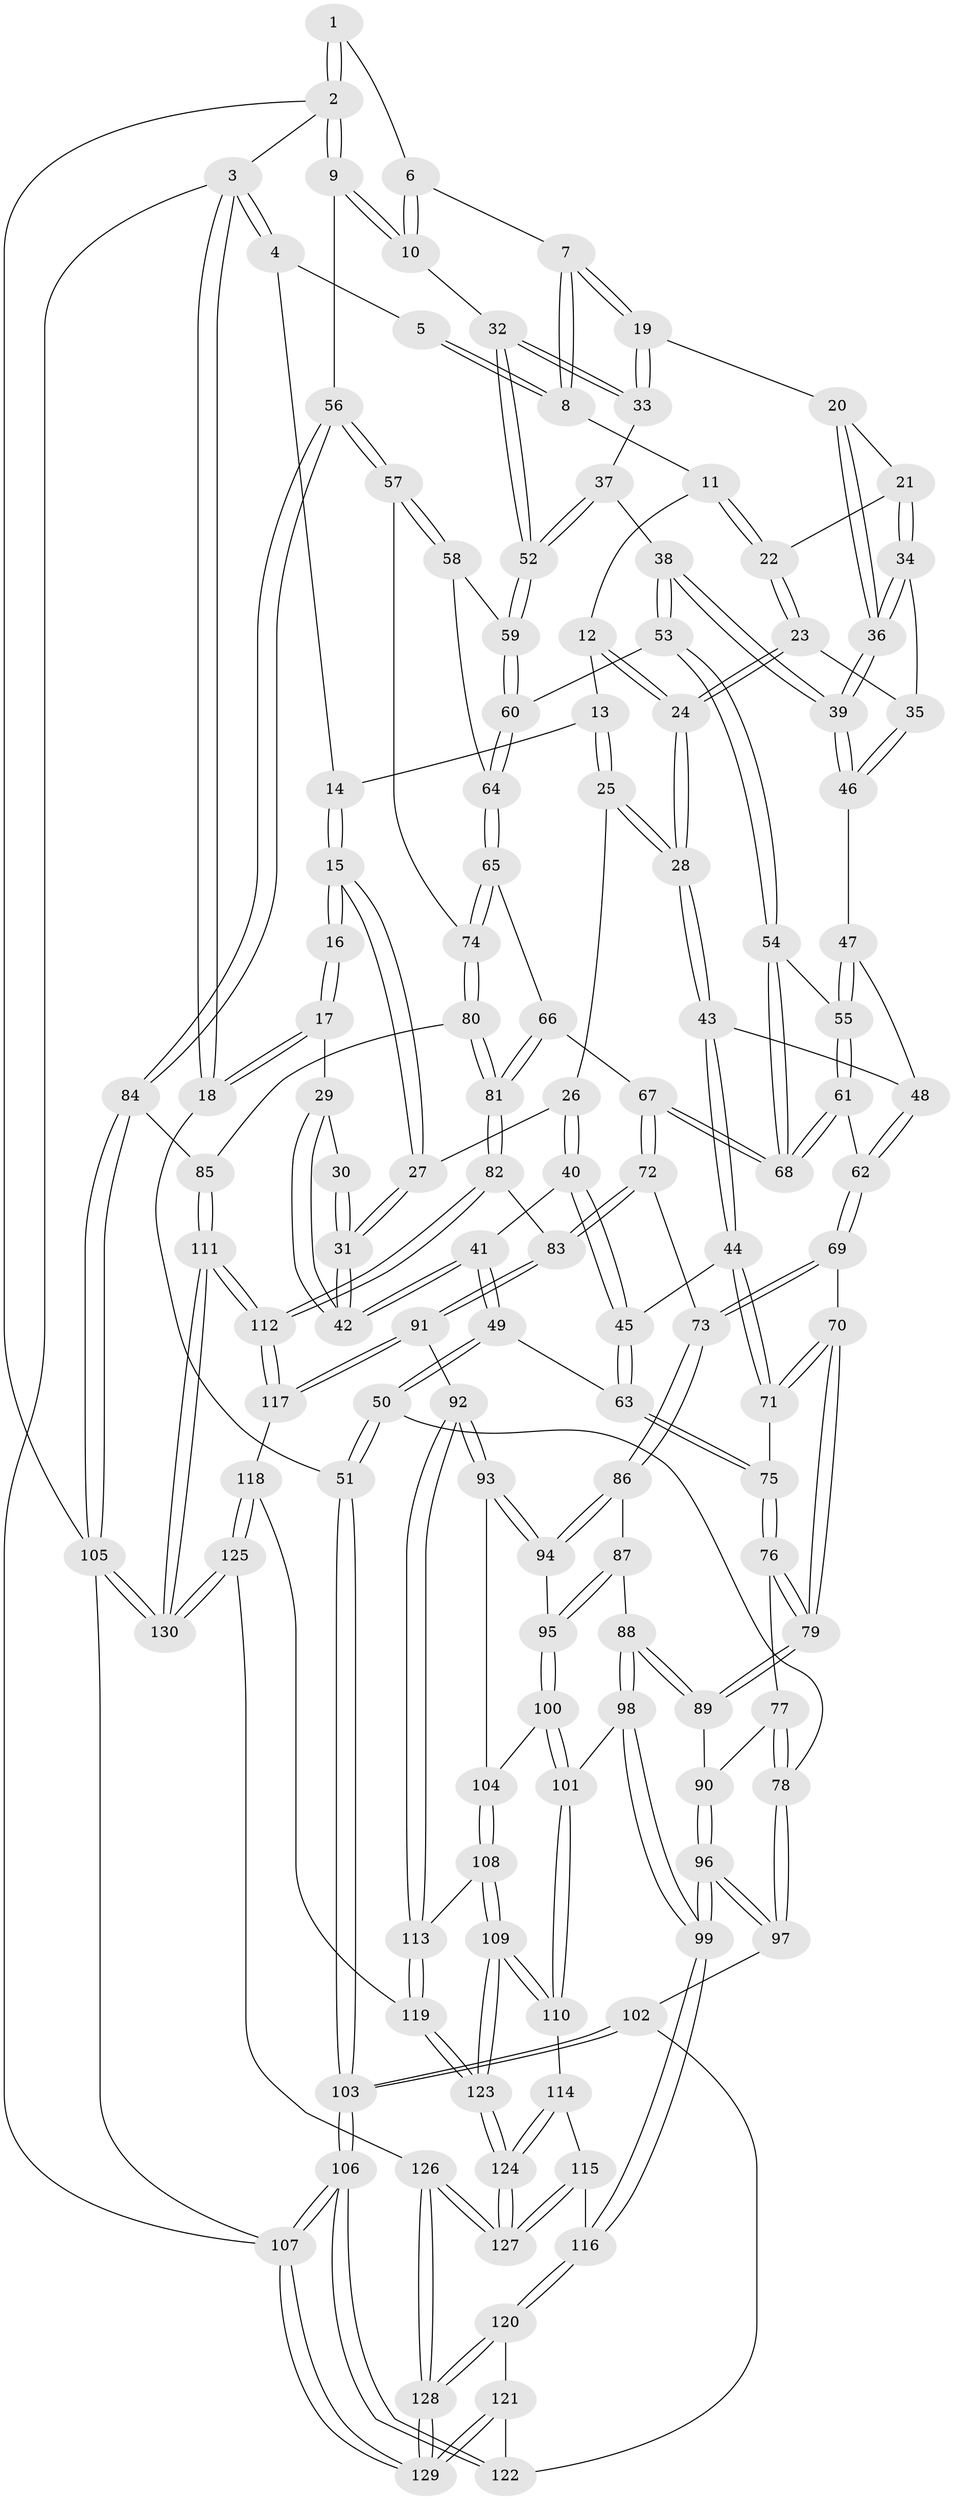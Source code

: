 // Generated by graph-tools (version 1.1) at 2025/17/03/09/25 04:17:16]
// undirected, 130 vertices, 322 edges
graph export_dot {
graph [start="1"]
  node [color=gray90,style=filled];
  1 [pos="+0.9609257113445231+0"];
  2 [pos="+1+0"];
  3 [pos="+0+0"];
  4 [pos="+0.25685402730815604+0"];
  5 [pos="+0.5968664460394064+0"];
  6 [pos="+0.8869104006170297+0"];
  7 [pos="+0.8137493667335248+0.11690969820900453"];
  8 [pos="+0.6111920512293673+0"];
  9 [pos="+1+0.23211687026710948"];
  10 [pos="+1+0.23908299538582156"];
  11 [pos="+0.5984165991222229+0.04966431877838109"];
  12 [pos="+0.5231575078695514+0.10466484094265655"];
  13 [pos="+0.4352699004775621+0.11374218622638978"];
  14 [pos="+0.25854292825635655+0"];
  15 [pos="+0.22569348942627623+0.02042455966313379"];
  16 [pos="+0.1599935266934867+0.0683560140956727"];
  17 [pos="+0+0.13585314916085287"];
  18 [pos="+0+0.07592444852618108"];
  19 [pos="+0.8141701504328366+0.14425454128600368"];
  20 [pos="+0.6896736771842098+0.1681429486683805"];
  21 [pos="+0.6460022756277267+0.15097575858142628"];
  22 [pos="+0.6341539990553862+0.14080228172909592"];
  23 [pos="+0.5416897777537223+0.24463982609009213"];
  24 [pos="+0.517937818001712+0.24423465594129803"];
  25 [pos="+0.41108527872772066+0.19367065385721455"];
  26 [pos="+0.29939259629386156+0.18342629266566143"];
  27 [pos="+0.24555133276757615+0.1277306120891894"];
  28 [pos="+0.4596406582256171+0.2711479742187603"];
  29 [pos="+0+0.17407080430269378"];
  30 [pos="+0.09725266044316146+0.15368154964966058"];
  31 [pos="+0.13887947438271833+0.2853011596667188"];
  32 [pos="+0.9583038368304987+0.25287804990787904"];
  33 [pos="+0.8179316919016439+0.15075610296640848"];
  34 [pos="+0.6375476658972046+0.24500150800066112"];
  35 [pos="+0.5574556844515695+0.2540040049880809"];
  36 [pos="+0.7098340338108821+0.30816851584006644"];
  37 [pos="+0.738628836409469+0.2884277185923165"];
  38 [pos="+0.7118851116155236+0.3115406699255001"];
  39 [pos="+0.7115602603857909+0.31134260319943463"];
  40 [pos="+0.29966052193932385+0.26024543629912833"];
  41 [pos="+0.13090820696320504+0.3168777118624176"];
  42 [pos="+0.13015529820614852+0.3109816613254194"];
  43 [pos="+0.43071142056919093+0.35028846199585084"];
  44 [pos="+0.40358054461632387+0.37407249345099924"];
  45 [pos="+0.3661409029490384+0.3687732669445886"];
  46 [pos="+0.6078323252962886+0.32575462587311194"];
  47 [pos="+0.6048835653427679+0.33033302474044085"];
  48 [pos="+0.5376051496014376+0.3794076467203047"];
  49 [pos="+0.12177843048933197+0.4113955742515076"];
  50 [pos="+0+0.5199580214331805"];
  51 [pos="+0+0.5269410271227523"];
  52 [pos="+0.9413616133582456+0.2741236162020544"];
  53 [pos="+0.7339494574089358+0.3721707338714005"];
  54 [pos="+0.7174054268183923+0.39622408450793795"];
  55 [pos="+0.6263830973018918+0.4139305696732298"];
  56 [pos="+1+0.5302389195572839"];
  57 [pos="+0.9870844035552354+0.49951406851593244"];
  58 [pos="+0.9068824464397691+0.39056188509675066"];
  59 [pos="+0.9361541433995019+0.2838145486929277"];
  60 [pos="+0.7342905166914752+0.3722571469181034"];
  61 [pos="+0.5997047141627723+0.4334134148046288"];
  62 [pos="+0.5823882172821151+0.43797175969769514"];
  63 [pos="+0.17244386982328563+0.43213728361153325"];
  64 [pos="+0.8336317529354824+0.43200228419196773"];
  65 [pos="+0.8311287119921416+0.5011429433894257"];
  66 [pos="+0.7132651036098112+0.539545834146486"];
  67 [pos="+0.7039982153830548+0.5363140432792696"];
  68 [pos="+0.7022684019960682+0.5191894970510701"];
  69 [pos="+0.5385590355059146+0.5481991244192873"];
  70 [pos="+0.4378614322901129+0.5199197726538137"];
  71 [pos="+0.4312140938261081+0.5025214572016368"];
  72 [pos="+0.6141148541984812+0.5868317187511325"];
  73 [pos="+0.5793926667224392+0.5898581212656585"];
  74 [pos="+0.8867017700938693+0.5536598456881388"];
  75 [pos="+0.21087942575124946+0.49600051686300056"];
  76 [pos="+0.21815691560012407+0.5137641886160497"];
  77 [pos="+0.20791699240428546+0.603077355935698"];
  78 [pos="+0.14341559624823377+0.6789020617067454"];
  79 [pos="+0.37184474338222173+0.6032451169387145"];
  80 [pos="+0.8626402299970272+0.6952731335009071"];
  81 [pos="+0.8317410255772862+0.7019568075493703"];
  82 [pos="+0.8044730604775586+0.7220517286303961"];
  83 [pos="+0.7528452332641237+0.7514851240554328"];
  84 [pos="+1+0.6958795127432431"];
  85 [pos="+0.8873485539271758+0.7053706060812749"];
  86 [pos="+0.5662952783638414+0.6298893003878324"];
  87 [pos="+0.5124838953028067+0.6753665079707172"];
  88 [pos="+0.4340625502093911+0.6918830125732188"];
  89 [pos="+0.36883757338101647+0.6220043903431735"];
  90 [pos="+0.31261578147004376+0.669808713177098"];
  91 [pos="+0.7240473052345235+0.7863787470320348"];
  92 [pos="+0.7028819587078464+0.7902524138429291"];
  93 [pos="+0.6244163142546525+0.7652031342344874"];
  94 [pos="+0.6036021085057646+0.731719338711435"];
  95 [pos="+0.5189919743206106+0.7406201984857386"];
  96 [pos="+0.25238583126881464+0.8076547695181965"];
  97 [pos="+0.17985464519674535+0.7793014968467888"];
  98 [pos="+0.42750252157242086+0.7695595250208309"];
  99 [pos="+0.26138577670388646+0.8193436183541128"];
  100 [pos="+0.5093268006194591+0.7739293805159997"];
  101 [pos="+0.46973794962620546+0.8012721882783057"];
  102 [pos="+0.09440738860868897+0.815250834970862"];
  103 [pos="+0+0.8130393038243516"];
  104 [pos="+0.5894028835123484+0.7841487616710203"];
  105 [pos="+1+1"];
  106 [pos="+0+1"];
  107 [pos="+0+1"];
  108 [pos="+0.5438421787553582+0.870124713199388"];
  109 [pos="+0.5398704583423455+0.8721520121383787"];
  110 [pos="+0.4776258763414444+0.8348592433346064"];
  111 [pos="+1+1"];
  112 [pos="+1+1"];
  113 [pos="+0.6363657646161446+0.8749022102412363"];
  114 [pos="+0.4537376808526169+0.8627440603805954"];
  115 [pos="+0.3621802835467437+0.9029604736702813"];
  116 [pos="+0.26803755358491893+0.8476386766523875"];
  117 [pos="+0.8002433223934668+0.987490050529724"];
  118 [pos="+0.6458648618001843+0.9241674390059442"];
  119 [pos="+0.6379422890461512+0.9110873764633021"];
  120 [pos="+0.25928232008274915+0.8708501092659234"];
  121 [pos="+0.12493255301950333+0.9444406302047802"];
  122 [pos="+0.10173812536417798+0.928142117245169"];
  123 [pos="+0.5362807133476217+0.9593172927859919"];
  124 [pos="+0.49453806616213064+1"];
  125 [pos="+0.5493329386977025+1"];
  126 [pos="+0.4919285696023909+1"];
  127 [pos="+0.4856455105851184+1"];
  128 [pos="+0.20891982609239904+1"];
  129 [pos="+0.20030395770284026+1"];
  130 [pos="+1+1"];
  1 -- 2;
  1 -- 2;
  1 -- 6;
  2 -- 3;
  2 -- 9;
  2 -- 9;
  2 -- 105;
  3 -- 4;
  3 -- 4;
  3 -- 18;
  3 -- 18;
  3 -- 107;
  4 -- 5;
  4 -- 14;
  5 -- 8;
  5 -- 8;
  6 -- 7;
  6 -- 10;
  6 -- 10;
  7 -- 8;
  7 -- 8;
  7 -- 19;
  7 -- 19;
  8 -- 11;
  9 -- 10;
  9 -- 10;
  9 -- 56;
  10 -- 32;
  11 -- 12;
  11 -- 22;
  11 -- 22;
  12 -- 13;
  12 -- 24;
  12 -- 24;
  13 -- 14;
  13 -- 25;
  13 -- 25;
  14 -- 15;
  14 -- 15;
  15 -- 16;
  15 -- 16;
  15 -- 27;
  15 -- 27;
  16 -- 17;
  16 -- 17;
  17 -- 18;
  17 -- 18;
  17 -- 29;
  18 -- 51;
  19 -- 20;
  19 -- 33;
  19 -- 33;
  20 -- 21;
  20 -- 36;
  20 -- 36;
  21 -- 22;
  21 -- 34;
  21 -- 34;
  22 -- 23;
  22 -- 23;
  23 -- 24;
  23 -- 24;
  23 -- 35;
  24 -- 28;
  24 -- 28;
  25 -- 26;
  25 -- 28;
  25 -- 28;
  26 -- 27;
  26 -- 40;
  26 -- 40;
  27 -- 31;
  27 -- 31;
  28 -- 43;
  28 -- 43;
  29 -- 30;
  29 -- 42;
  29 -- 42;
  30 -- 31;
  30 -- 31;
  31 -- 42;
  31 -- 42;
  32 -- 33;
  32 -- 33;
  32 -- 52;
  32 -- 52;
  33 -- 37;
  34 -- 35;
  34 -- 36;
  34 -- 36;
  35 -- 46;
  35 -- 46;
  36 -- 39;
  36 -- 39;
  37 -- 38;
  37 -- 52;
  37 -- 52;
  38 -- 39;
  38 -- 39;
  38 -- 53;
  38 -- 53;
  39 -- 46;
  39 -- 46;
  40 -- 41;
  40 -- 45;
  40 -- 45;
  41 -- 42;
  41 -- 42;
  41 -- 49;
  41 -- 49;
  43 -- 44;
  43 -- 44;
  43 -- 48;
  44 -- 45;
  44 -- 71;
  44 -- 71;
  45 -- 63;
  45 -- 63;
  46 -- 47;
  47 -- 48;
  47 -- 55;
  47 -- 55;
  48 -- 62;
  48 -- 62;
  49 -- 50;
  49 -- 50;
  49 -- 63;
  50 -- 51;
  50 -- 51;
  50 -- 78;
  51 -- 103;
  51 -- 103;
  52 -- 59;
  52 -- 59;
  53 -- 54;
  53 -- 54;
  53 -- 60;
  54 -- 55;
  54 -- 68;
  54 -- 68;
  55 -- 61;
  55 -- 61;
  56 -- 57;
  56 -- 57;
  56 -- 84;
  56 -- 84;
  57 -- 58;
  57 -- 58;
  57 -- 74;
  58 -- 59;
  58 -- 64;
  59 -- 60;
  59 -- 60;
  60 -- 64;
  60 -- 64;
  61 -- 62;
  61 -- 68;
  61 -- 68;
  62 -- 69;
  62 -- 69;
  63 -- 75;
  63 -- 75;
  64 -- 65;
  64 -- 65;
  65 -- 66;
  65 -- 74;
  65 -- 74;
  66 -- 67;
  66 -- 81;
  66 -- 81;
  67 -- 68;
  67 -- 68;
  67 -- 72;
  67 -- 72;
  69 -- 70;
  69 -- 73;
  69 -- 73;
  70 -- 71;
  70 -- 71;
  70 -- 79;
  70 -- 79;
  71 -- 75;
  72 -- 73;
  72 -- 83;
  72 -- 83;
  73 -- 86;
  73 -- 86;
  74 -- 80;
  74 -- 80;
  75 -- 76;
  75 -- 76;
  76 -- 77;
  76 -- 79;
  76 -- 79;
  77 -- 78;
  77 -- 78;
  77 -- 90;
  78 -- 97;
  78 -- 97;
  79 -- 89;
  79 -- 89;
  80 -- 81;
  80 -- 81;
  80 -- 85;
  81 -- 82;
  81 -- 82;
  82 -- 83;
  82 -- 112;
  82 -- 112;
  83 -- 91;
  83 -- 91;
  84 -- 85;
  84 -- 105;
  84 -- 105;
  85 -- 111;
  85 -- 111;
  86 -- 87;
  86 -- 94;
  86 -- 94;
  87 -- 88;
  87 -- 95;
  87 -- 95;
  88 -- 89;
  88 -- 89;
  88 -- 98;
  88 -- 98;
  89 -- 90;
  90 -- 96;
  90 -- 96;
  91 -- 92;
  91 -- 117;
  91 -- 117;
  92 -- 93;
  92 -- 93;
  92 -- 113;
  92 -- 113;
  93 -- 94;
  93 -- 94;
  93 -- 104;
  94 -- 95;
  95 -- 100;
  95 -- 100;
  96 -- 97;
  96 -- 97;
  96 -- 99;
  96 -- 99;
  97 -- 102;
  98 -- 99;
  98 -- 99;
  98 -- 101;
  99 -- 116;
  99 -- 116;
  100 -- 101;
  100 -- 101;
  100 -- 104;
  101 -- 110;
  101 -- 110;
  102 -- 103;
  102 -- 103;
  102 -- 122;
  103 -- 106;
  103 -- 106;
  104 -- 108;
  104 -- 108;
  105 -- 130;
  105 -- 130;
  105 -- 107;
  106 -- 107;
  106 -- 107;
  106 -- 122;
  106 -- 122;
  107 -- 129;
  107 -- 129;
  108 -- 109;
  108 -- 109;
  108 -- 113;
  109 -- 110;
  109 -- 110;
  109 -- 123;
  109 -- 123;
  110 -- 114;
  111 -- 112;
  111 -- 112;
  111 -- 130;
  111 -- 130;
  112 -- 117;
  112 -- 117;
  113 -- 119;
  113 -- 119;
  114 -- 115;
  114 -- 124;
  114 -- 124;
  115 -- 116;
  115 -- 127;
  115 -- 127;
  116 -- 120;
  116 -- 120;
  117 -- 118;
  118 -- 119;
  118 -- 125;
  118 -- 125;
  119 -- 123;
  119 -- 123;
  120 -- 121;
  120 -- 128;
  120 -- 128;
  121 -- 122;
  121 -- 129;
  121 -- 129;
  123 -- 124;
  123 -- 124;
  124 -- 127;
  124 -- 127;
  125 -- 126;
  125 -- 130;
  125 -- 130;
  126 -- 127;
  126 -- 127;
  126 -- 128;
  126 -- 128;
  128 -- 129;
  128 -- 129;
}
